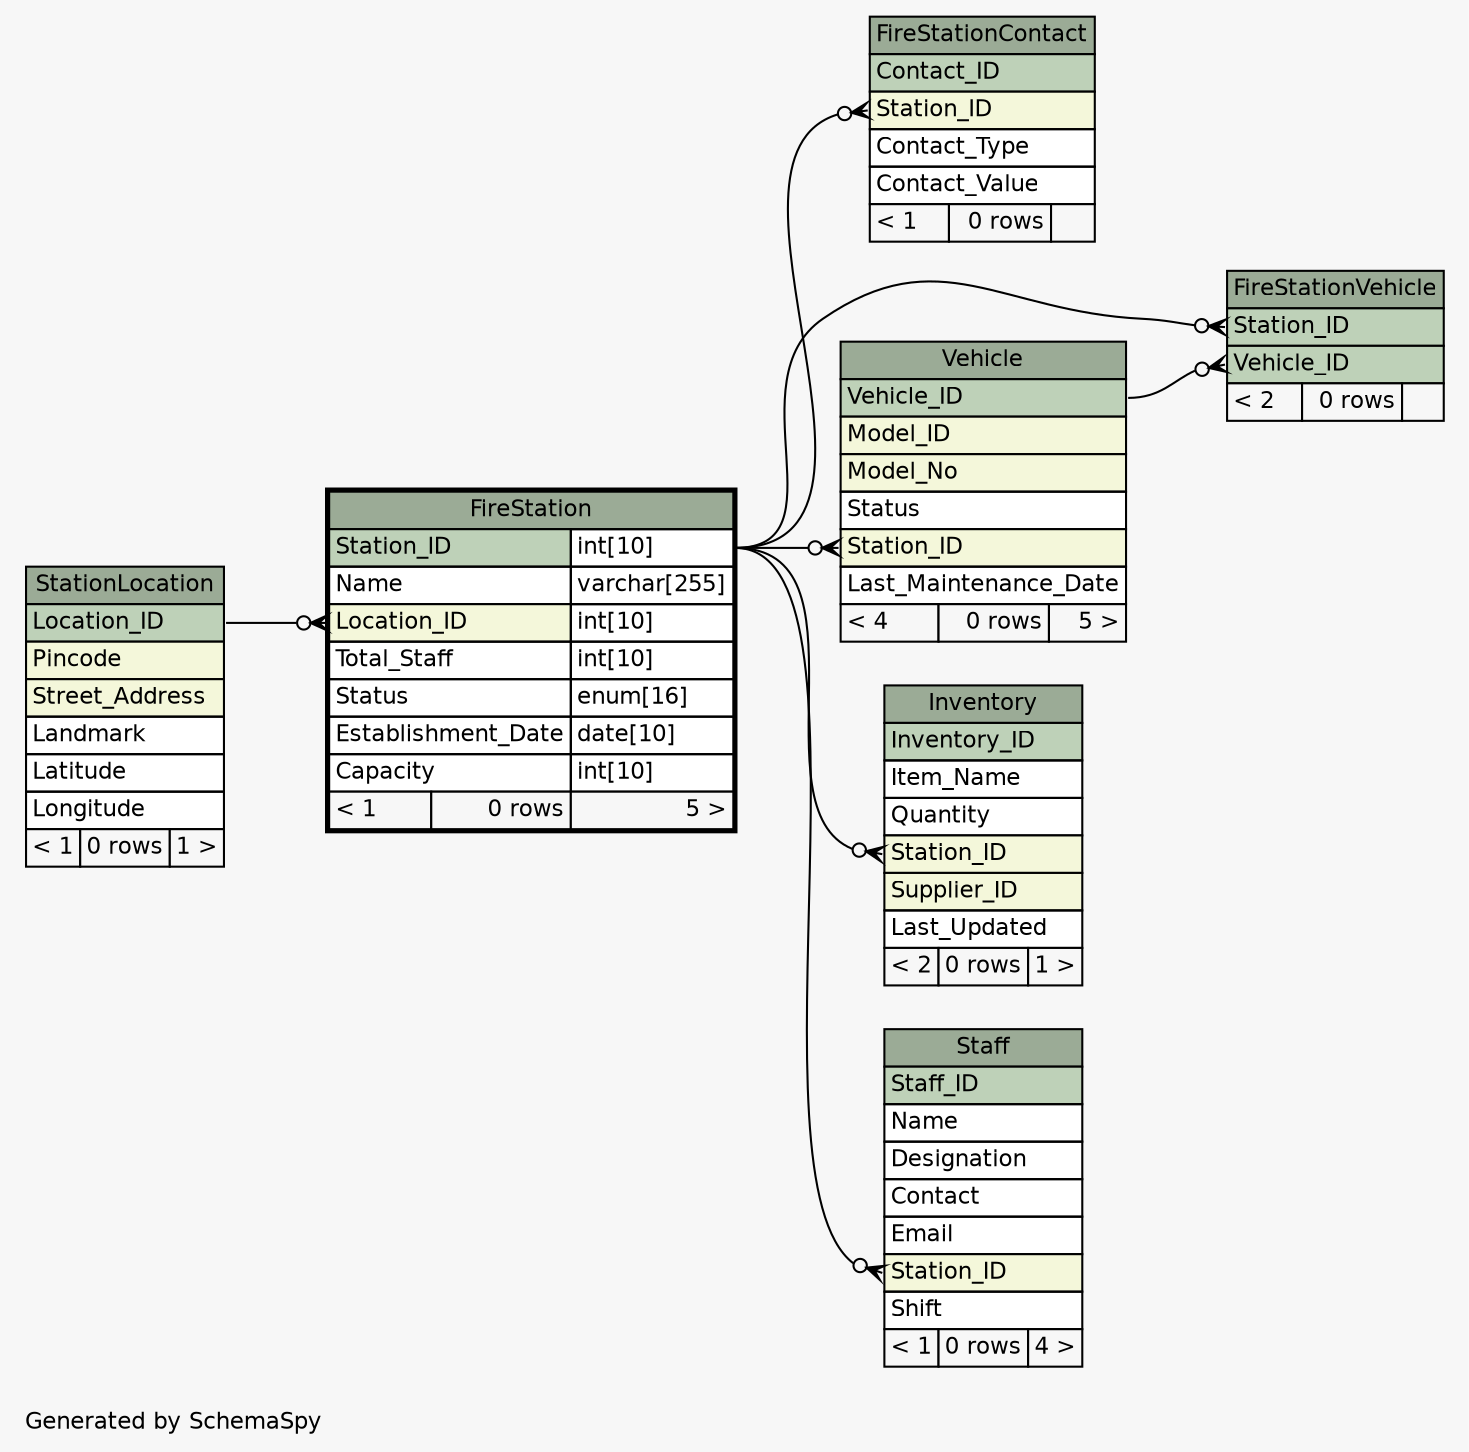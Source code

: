 // dot 12.1.0 on Linux 6.13.8-200.fc41.x86_64
// SchemaSpy rev 590
digraph "oneDegreeRelationshipsDiagram" {
  graph [
    rankdir="RL"
    bgcolor="#f7f7f7"
    label="\nGenerated by SchemaSpy"
    labeljust="l"
    nodesep="0.18"
    ranksep="0.46"
    fontname="Helvetica"
    fontsize="11"
  ];
  node [
    fontname="Helvetica"
    fontsize="11"
    shape="plaintext"
  ];
  edge [
    arrowsize="0.8"
  ];
  "FireStation":"Location_ID":w -> "StationLocation":"Location_ID":e [arrowhead=none dir=back arrowtail=crowodot];
  "FireStationContact":"Station_ID":w -> "FireStation":"Station_ID.type":e [arrowhead=none dir=back arrowtail=crowodot];
  "FireStationVehicle":"Station_ID":w -> "FireStation":"Station_ID.type":e [arrowhead=none dir=back arrowtail=crowodot];
  "FireStationVehicle":"Vehicle_ID":w -> "Vehicle":"Vehicle_ID":e [arrowhead=none dir=back arrowtail=crowodot];
  "Inventory":"Station_ID":w -> "FireStation":"Station_ID.type":e [arrowhead=none dir=back arrowtail=crowodot];
  "Staff":"Station_ID":w -> "FireStation":"Station_ID.type":e [arrowhead=none dir=back arrowtail=crowodot];
  "Vehicle":"Station_ID":w -> "FireStation":"Station_ID.type":e [arrowhead=none dir=back arrowtail=crowodot];
  "FireStation" [
    label=<
    <TABLE BORDER="2" CELLBORDER="1" CELLSPACING="0" BGCOLOR="#ffffff">
      <TR><TD COLSPAN="3" BGCOLOR="#9bab96" ALIGN="CENTER">FireStation</TD></TR>
      <TR><TD PORT="Station_ID" COLSPAN="2" BGCOLOR="#bed1b8" ALIGN="LEFT">Station_ID</TD><TD PORT="Station_ID.type" ALIGN="LEFT">int[10]</TD></TR>
      <TR><TD PORT="Name" COLSPAN="2" ALIGN="LEFT">Name</TD><TD PORT="Name.type" ALIGN="LEFT">varchar[255]</TD></TR>
      <TR><TD PORT="Location_ID" COLSPAN="2" BGCOLOR="#f4f7da" ALIGN="LEFT">Location_ID</TD><TD PORT="Location_ID.type" ALIGN="LEFT">int[10]</TD></TR>
      <TR><TD PORT="Total_Staff" COLSPAN="2" ALIGN="LEFT">Total_Staff</TD><TD PORT="Total_Staff.type" ALIGN="LEFT">int[10]</TD></TR>
      <TR><TD PORT="Status" COLSPAN="2" ALIGN="LEFT">Status</TD><TD PORT="Status.type" ALIGN="LEFT">enum[16]</TD></TR>
      <TR><TD PORT="Establishment_Date" COLSPAN="2" ALIGN="LEFT">Establishment_Date</TD><TD PORT="Establishment_Date.type" ALIGN="LEFT">date[10]</TD></TR>
      <TR><TD PORT="Capacity" COLSPAN="2" ALIGN="LEFT">Capacity</TD><TD PORT="Capacity.type" ALIGN="LEFT">int[10]</TD></TR>
      <TR><TD ALIGN="LEFT" BGCOLOR="#f7f7f7">&lt; 1</TD><TD ALIGN="RIGHT" BGCOLOR="#f7f7f7">0 rows</TD><TD ALIGN="RIGHT" BGCOLOR="#f7f7f7">5 &gt;</TD></TR>
    </TABLE>>
    URL="FireStation.html"
    tooltip="FireStation"
  ];
  "FireStationContact" [
    label=<
    <TABLE BORDER="0" CELLBORDER="1" CELLSPACING="0" BGCOLOR="#ffffff">
      <TR><TD COLSPAN="3" BGCOLOR="#9bab96" ALIGN="CENTER">FireStationContact</TD></TR>
      <TR><TD PORT="Contact_ID" COLSPAN="3" BGCOLOR="#bed1b8" ALIGN="LEFT">Contact_ID</TD></TR>
      <TR><TD PORT="Station_ID" COLSPAN="3" BGCOLOR="#f4f7da" ALIGN="LEFT">Station_ID</TD></TR>
      <TR><TD PORT="Contact_Type" COLSPAN="3" ALIGN="LEFT">Contact_Type</TD></TR>
      <TR><TD PORT="Contact_Value" COLSPAN="3" ALIGN="LEFT">Contact_Value</TD></TR>
      <TR><TD ALIGN="LEFT" BGCOLOR="#f7f7f7">&lt; 1</TD><TD ALIGN="RIGHT" BGCOLOR="#f7f7f7">0 rows</TD><TD ALIGN="RIGHT" BGCOLOR="#f7f7f7">  </TD></TR>
    </TABLE>>
    URL="FireStationContact.html"
    tooltip="FireStationContact"
  ];
  "FireStationVehicle" [
    label=<
    <TABLE BORDER="0" CELLBORDER="1" CELLSPACING="0" BGCOLOR="#ffffff">
      <TR><TD COLSPAN="3" BGCOLOR="#9bab96" ALIGN="CENTER">FireStationVehicle</TD></TR>
      <TR><TD PORT="Station_ID" COLSPAN="3" BGCOLOR="#bed1b8" ALIGN="LEFT">Station_ID</TD></TR>
      <TR><TD PORT="Vehicle_ID" COLSPAN="3" BGCOLOR="#bed1b8" ALIGN="LEFT">Vehicle_ID</TD></TR>
      <TR><TD ALIGN="LEFT" BGCOLOR="#f7f7f7">&lt; 2</TD><TD ALIGN="RIGHT" BGCOLOR="#f7f7f7">0 rows</TD><TD ALIGN="RIGHT" BGCOLOR="#f7f7f7">  </TD></TR>
    </TABLE>>
    URL="FireStationVehicle.html"
    tooltip="FireStationVehicle"
  ];
  "Inventory" [
    label=<
    <TABLE BORDER="0" CELLBORDER="1" CELLSPACING="0" BGCOLOR="#ffffff">
      <TR><TD COLSPAN="3" BGCOLOR="#9bab96" ALIGN="CENTER">Inventory</TD></TR>
      <TR><TD PORT="Inventory_ID" COLSPAN="3" BGCOLOR="#bed1b8" ALIGN="LEFT">Inventory_ID</TD></TR>
      <TR><TD PORT="Item_Name" COLSPAN="3" ALIGN="LEFT">Item_Name</TD></TR>
      <TR><TD PORT="Quantity" COLSPAN="3" ALIGN="LEFT">Quantity</TD></TR>
      <TR><TD PORT="Station_ID" COLSPAN="3" BGCOLOR="#f4f7da" ALIGN="LEFT">Station_ID</TD></TR>
      <TR><TD PORT="Supplier_ID" COLSPAN="3" BGCOLOR="#f4f7da" ALIGN="LEFT">Supplier_ID</TD></TR>
      <TR><TD PORT="Last_Updated" COLSPAN="3" ALIGN="LEFT">Last_Updated</TD></TR>
      <TR><TD ALIGN="LEFT" BGCOLOR="#f7f7f7">&lt; 2</TD><TD ALIGN="RIGHT" BGCOLOR="#f7f7f7">0 rows</TD><TD ALIGN="RIGHT" BGCOLOR="#f7f7f7">1 &gt;</TD></TR>
    </TABLE>>
    URL="Inventory.html"
    tooltip="Inventory"
  ];
  "Staff" [
    label=<
    <TABLE BORDER="0" CELLBORDER="1" CELLSPACING="0" BGCOLOR="#ffffff">
      <TR><TD COLSPAN="3" BGCOLOR="#9bab96" ALIGN="CENTER">Staff</TD></TR>
      <TR><TD PORT="Staff_ID" COLSPAN="3" BGCOLOR="#bed1b8" ALIGN="LEFT">Staff_ID</TD></TR>
      <TR><TD PORT="Name" COLSPAN="3" ALIGN="LEFT">Name</TD></TR>
      <TR><TD PORT="Designation" COLSPAN="3" ALIGN="LEFT">Designation</TD></TR>
      <TR><TD PORT="Contact" COLSPAN="3" ALIGN="LEFT">Contact</TD></TR>
      <TR><TD PORT="Email" COLSPAN="3" ALIGN="LEFT">Email</TD></TR>
      <TR><TD PORT="Station_ID" COLSPAN="3" BGCOLOR="#f4f7da" ALIGN="LEFT">Station_ID</TD></TR>
      <TR><TD PORT="Shift" COLSPAN="3" ALIGN="LEFT">Shift</TD></TR>
      <TR><TD ALIGN="LEFT" BGCOLOR="#f7f7f7">&lt; 1</TD><TD ALIGN="RIGHT" BGCOLOR="#f7f7f7">0 rows</TD><TD ALIGN="RIGHT" BGCOLOR="#f7f7f7">4 &gt;</TD></TR>
    </TABLE>>
    URL="Staff.html"
    tooltip="Staff"
  ];
  "StationLocation" [
    label=<
    <TABLE BORDER="0" CELLBORDER="1" CELLSPACING="0" BGCOLOR="#ffffff">
      <TR><TD COLSPAN="3" BGCOLOR="#9bab96" ALIGN="CENTER">StationLocation</TD></TR>
      <TR><TD PORT="Location_ID" COLSPAN="3" BGCOLOR="#bed1b8" ALIGN="LEFT">Location_ID</TD></TR>
      <TR><TD PORT="Pincode" COLSPAN="3" BGCOLOR="#f4f7da" ALIGN="LEFT">Pincode</TD></TR>
      <TR><TD PORT="Street_Address" COLSPAN="3" BGCOLOR="#f4f7da" ALIGN="LEFT">Street_Address</TD></TR>
      <TR><TD PORT="Landmark" COLSPAN="3" ALIGN="LEFT">Landmark</TD></TR>
      <TR><TD PORT="Latitude" COLSPAN="3" ALIGN="LEFT">Latitude</TD></TR>
      <TR><TD PORT="Longitude" COLSPAN="3" ALIGN="LEFT">Longitude</TD></TR>
      <TR><TD ALIGN="LEFT" BGCOLOR="#f7f7f7">&lt; 1</TD><TD ALIGN="RIGHT" BGCOLOR="#f7f7f7">0 rows</TD><TD ALIGN="RIGHT" BGCOLOR="#f7f7f7">1 &gt;</TD></TR>
    </TABLE>>
    URL="StationLocation.html"
    tooltip="StationLocation"
  ];
  "Vehicle" [
    label=<
    <TABLE BORDER="0" CELLBORDER="1" CELLSPACING="0" BGCOLOR="#ffffff">
      <TR><TD COLSPAN="3" BGCOLOR="#9bab96" ALIGN="CENTER">Vehicle</TD></TR>
      <TR><TD PORT="Vehicle_ID" COLSPAN="3" BGCOLOR="#bed1b8" ALIGN="LEFT">Vehicle_ID</TD></TR>
      <TR><TD PORT="Model_ID" COLSPAN="3" BGCOLOR="#f4f7da" ALIGN="LEFT">Model_ID</TD></TR>
      <TR><TD PORT="Model_No" COLSPAN="3" BGCOLOR="#f4f7da" ALIGN="LEFT">Model_No</TD></TR>
      <TR><TD PORT="Status" COLSPAN="3" ALIGN="LEFT">Status</TD></TR>
      <TR><TD PORT="Station_ID" COLSPAN="3" BGCOLOR="#f4f7da" ALIGN="LEFT">Station_ID</TD></TR>
      <TR><TD PORT="Last_Maintenance_Date" COLSPAN="3" ALIGN="LEFT">Last_Maintenance_Date</TD></TR>
      <TR><TD ALIGN="LEFT" BGCOLOR="#f7f7f7">&lt; 4</TD><TD ALIGN="RIGHT" BGCOLOR="#f7f7f7">0 rows</TD><TD ALIGN="RIGHT" BGCOLOR="#f7f7f7">5 &gt;</TD></TR>
    </TABLE>>
    URL="Vehicle.html"
    tooltip="Vehicle"
  ];
}

